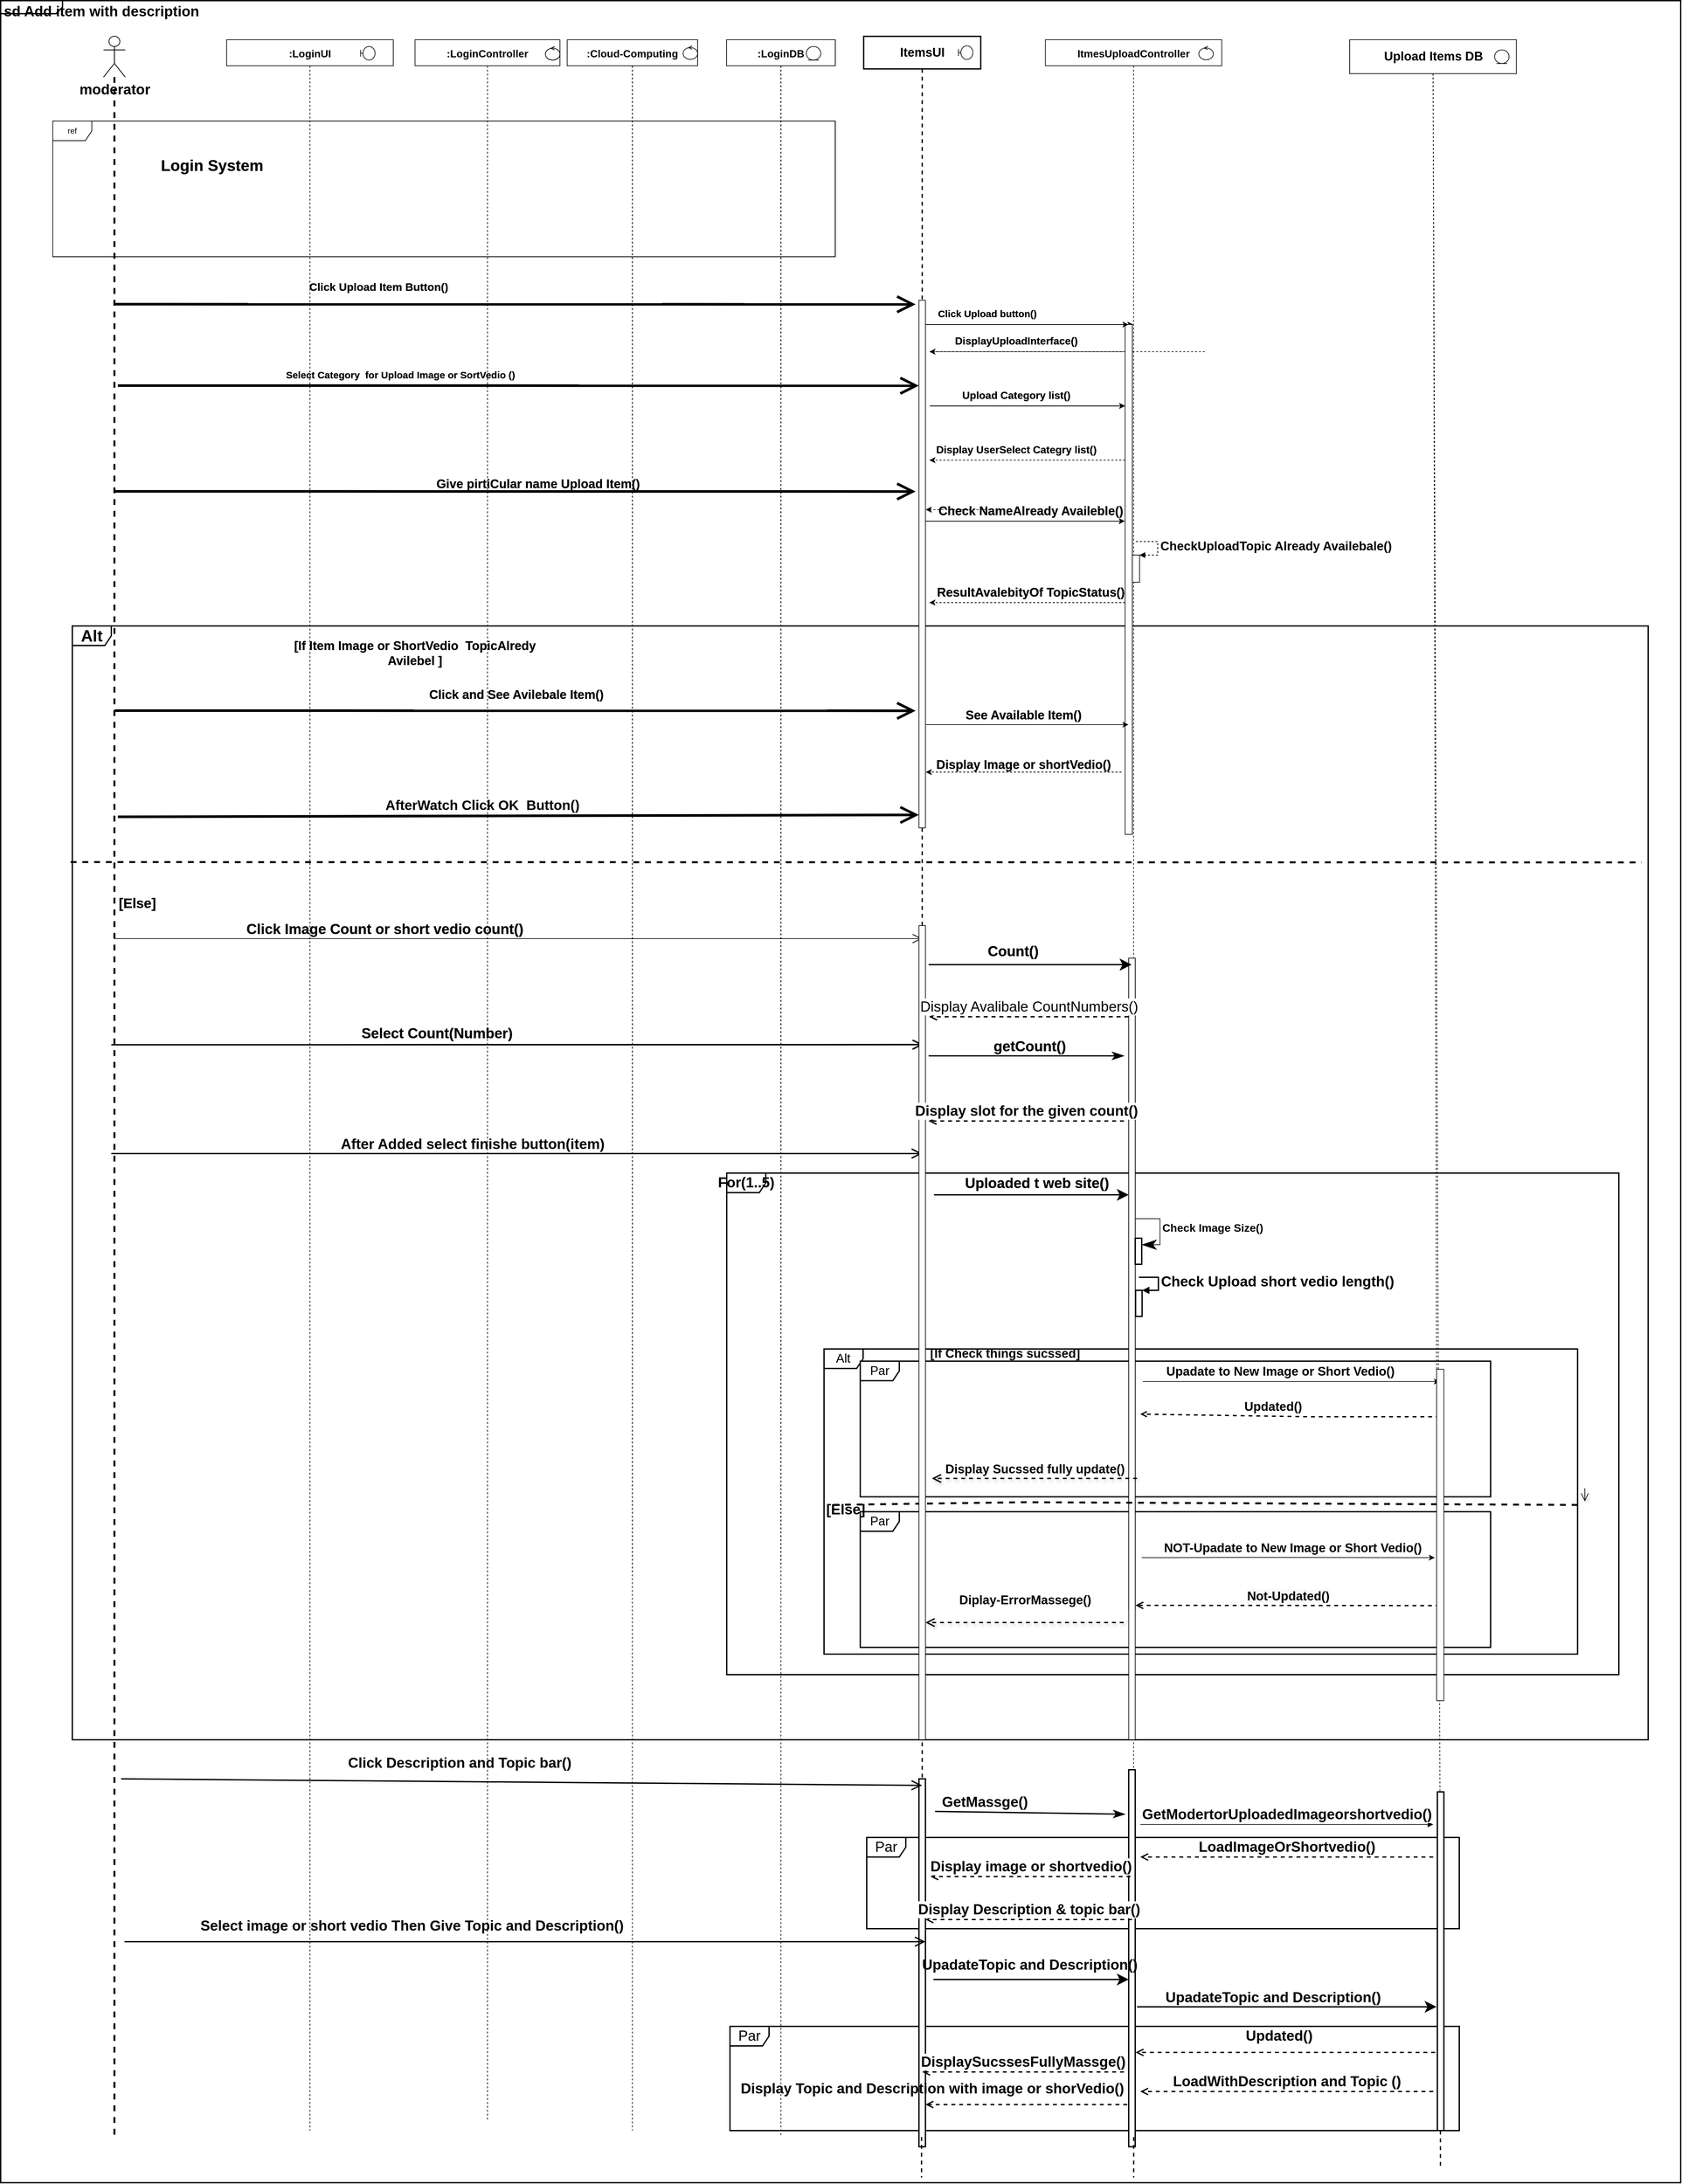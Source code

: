 <mxfile version="20.4.1" type="device"><diagram id="9T-xbzTL_VgWEa_3n4k8" name="Page-1"><mxGraphModel dx="5764" dy="1350" grid="1" gridSize="10" guides="1" tooltips="1" connect="1" arrows="1" fold="1" page="1" pageScale="1" pageWidth="850" pageHeight="1100" math="0" shadow="0"><root><mxCell id="0"/><mxCell id="1" parent="0"/><mxCell id="eYiis5dOFKdQIhPS6ozg-187" value="&lt;p style=&quot;margin:0px;margin-top:4px;margin-left:5px;text-align:left;&quot;&gt;&lt;b&gt;sd  Add item with description&lt;/b&gt;&lt;/p&gt;" style="html=1;shape=mxgraph.sysml.package;overflow=fill;labelX=95;align=left;spacingLeft=5;verticalAlign=top;spacingTop=-3;strokeWidth=2;fontSize=22;" vertex="1" parent="1"><mxGeometry x="-3150" y="30" width="2580" height="3350" as="geometry"/></mxCell><mxCell id="eYiis5dOFKdQIhPS6ozg-186" value="" style="group" vertex="1" connectable="0" parent="1"><mxGeometry x="-3070" y="84.79" width="2450" height="3287.21" as="geometry"/></mxCell><mxCell id="eYiis5dOFKdQIhPS6ozg-183" value="Par" style="shape=umlFrame;whiteSpace=wrap;html=1;strokeWidth=2;fontSize=22;" vertex="1" parent="eYiis5dOFKdQIhPS6ozg-186"><mxGeometry x="1040" y="3055.21" width="1120" height="160" as="geometry"/></mxCell><mxCell id="eYiis5dOFKdQIhPS6ozg-175" value="" style="group" vertex="1" connectable="0" parent="eYiis5dOFKdQIhPS6ozg-186"><mxGeometry width="2450" height="3240" as="geometry"/></mxCell><mxCell id="eYiis5dOFKdQIhPS6ozg-172" value="Par" style="shape=umlFrame;whiteSpace=wrap;html=1;fontSize=22;strokeWidth=2;" vertex="1" parent="eYiis5dOFKdQIhPS6ozg-175"><mxGeometry x="1250" y="2765.21" width="910" height="140" as="geometry"/></mxCell><mxCell id="eYiis5dOFKdQIhPS6ozg-1" value="&lt;b&gt;&lt;font style=&quot;font-size: 25px;&quot;&gt;Alt&lt;/font&gt;&lt;/b&gt;" style="shape=umlFrame;whiteSpace=wrap;html=1;strokeWidth=2;fontSize=22;" vertex="1" parent="eYiis5dOFKdQIhPS6ozg-175"><mxGeometry x="30" y="905.21" width="2420" height="1710" as="geometry"/></mxCell><mxCell id="eYiis5dOFKdQIhPS6ozg-2" style="rounded=0;orthogonalLoop=1;jettySize=auto;html=1;strokeWidth=2;fontSize=17;endArrow=none;endFill=0;endSize=20;dashed=1;startArrow=none;" edge="1" parent="eYiis5dOFKdQIhPS6ozg-175" source="eYiis5dOFKdQIhPS6ozg-167"><mxGeometry relative="1" as="geometry"><mxPoint x="1335.215" y="3237.21" as="targetPoint"/></mxGeometry></mxCell><mxCell id="eYiis5dOFKdQIhPS6ozg-3" value=":LoginUI" style="shape=umlLifeline;perimeter=lifelinePerimeter;container=1;collapsible=0;recursiveResize=0;rounded=0;shadow=0;strokeWidth=1;fontStyle=1" vertex="1" parent="eYiis5dOFKdQIhPS6ozg-175"><mxGeometry x="267.042" y="5.21" width="255.915" height="2280" as="geometry"/></mxCell><mxCell id="eYiis5dOFKdQIhPS6ozg-4" value="" style="shape=umlBoundary;whiteSpace=wrap;html=1;" vertex="1" parent="eYiis5dOFKdQIhPS6ozg-3"><mxGeometry x="111.268" y="10.411" width="22.254" height="20.822" as="geometry"/></mxCell><mxCell id="eYiis5dOFKdQIhPS6ozg-5" value=":LoginController" style="shape=umlLifeline;perimeter=lifelinePerimeter;container=1;collapsible=0;recursiveResize=0;rounded=0;shadow=0;strokeWidth=1;fontStyle=1;fontSize=16;" vertex="1" parent="eYiis5dOFKdQIhPS6ozg-175"><mxGeometry x="556.34" y="5.21" width="222.54" height="3194.79" as="geometry"/></mxCell><mxCell id="eYiis5dOFKdQIhPS6ozg-6" value="" style="ellipse;shape=umlControl;whiteSpace=wrap;html=1;" vertex="1" parent="eYiis5dOFKdQIhPS6ozg-5"><mxGeometry x="200.282" y="10.411" width="22.254" height="20.822" as="geometry"/></mxCell><mxCell id="eYiis5dOFKdQIhPS6ozg-7" value="Select Category  for Upload Image or SortVedio ()" style="text;align=center;fontStyle=1;verticalAlign=middle;spacingLeft=3;spacingRight=3;strokeColor=none;rotatable=0;points=[[0,0.5],[1,0.5]];portConstraint=eastwest;fontSize=15;html=0;" vertex="1" parent="eYiis5dOFKdQIhPS6ozg-5"><mxGeometry x="-66.761" y="499.726" width="89.014" height="27.068" as="geometry"/></mxCell><mxCell id="eYiis5dOFKdQIhPS6ozg-8" value="[If Item Image or ShortVedio  TopicAlredy &#10;Avilebel ]" style="text;align=center;fontStyle=1;verticalAlign=middle;spacingLeft=3;spacingRight=3;strokeColor=none;rotatable=0;points=[[0,0.5],[1,0.5]];portConstraint=eastwest;fontSize=19;html=0;" vertex="1" parent="eYiis5dOFKdQIhPS6ozg-5"><mxGeometry x="-44.507" y="926.575" width="89.014" height="27.068" as="geometry"/></mxCell><mxCell id="eYiis5dOFKdQIhPS6ozg-9" value="&#10;Click and See Avilebale Item()" style="text;align=center;fontStyle=1;verticalAlign=middle;spacingLeft=3;spacingRight=3;strokeColor=none;rotatable=0;points=[[0,0.5],[1,0.5]];portConstraint=eastwest;fontSize=19;html=0;" vertex="1" parent="eYiis5dOFKdQIhPS6ozg-5"><mxGeometry x="111.268" y="978.63" width="89.014" height="27.068" as="geometry"/></mxCell><mxCell id="eYiis5dOFKdQIhPS6ozg-10" value=":Cloud-Computing" style="shape=umlLifeline;perimeter=lifelinePerimeter;container=1;collapsible=0;recursiveResize=0;rounded=0;shadow=0;strokeWidth=1;fontStyle=1" vertex="1" parent="eYiis5dOFKdQIhPS6ozg-175"><mxGeometry x="790" y="5.21" width="200.282" height="2352.877" as="geometry"/></mxCell><mxCell id="eYiis5dOFKdQIhPS6ozg-11" value="" style="ellipse;shape=umlControl;whiteSpace=wrap;html=1;" vertex="1" parent="eYiis5dOFKdQIhPS6ozg-10"><mxGeometry x="166.901" y="10.411" width="22.254" height="20.822" as="geometry"/></mxCell><mxCell id="eYiis5dOFKdQIhPS6ozg-12" value=":LoginDB" style="shape=umlLifeline;perimeter=lifelinePerimeter;container=1;collapsible=0;recursiveResize=0;rounded=0;shadow=0;strokeWidth=1;fontStyle=1" vertex="1" parent="eYiis5dOFKdQIhPS6ozg-175"><mxGeometry x="1034.789" y="5.21" width="166.901" height="2342.466" as="geometry"/></mxCell><mxCell id="eYiis5dOFKdQIhPS6ozg-13" value="" style="ellipse;shape=umlEntity;whiteSpace=wrap;html=1;" vertex="1" parent="eYiis5dOFKdQIhPS6ozg-12"><mxGeometry x="122.394" y="10.411" width="22.254" height="20.822" as="geometry"/></mxCell><mxCell id="eYiis5dOFKdQIhPS6ozg-14" value="&lt;span style=&quot;font-size: 22px;&quot;&gt;&lt;b&gt;moderator&lt;/b&gt;&lt;/span&gt;" style="shape=umlActor;verticalLabelPosition=bottom;verticalAlign=top;html=1;" vertex="1" parent="eYiis5dOFKdQIhPS6ozg-175"><mxGeometry x="78.004" y="1.421e-14" width="33.38" height="62.466" as="geometry"/></mxCell><mxCell id="eYiis5dOFKdQIhPS6ozg-15" value="ref" style="shape=umlFrame;whiteSpace=wrap;html=1;" vertex="1" parent="eYiis5dOFKdQIhPS6ozg-175"><mxGeometry y="130.142" width="1201.69" height="208.219" as="geometry"/></mxCell><mxCell id="eYiis5dOFKdQIhPS6ozg-16" value="Login System" style="text;align=center;fontStyle=1;verticalAlign=middle;spacingLeft=3;spacingRight=3;strokeColor=none;rotatable=0;points=[[0,0.5],[1,0.5]];portConstraint=eastwest;fontSize=24;" vertex="1" parent="eYiis5dOFKdQIhPS6ozg-175"><mxGeometry x="200.282" y="182.196" width="89.014" height="27.068" as="geometry"/></mxCell><mxCell id="eYiis5dOFKdQIhPS6ozg-17" value="Click Upload Item Button()" style="text;align=center;fontStyle=1;verticalAlign=middle;spacingLeft=3;spacingRight=3;strokeColor=none;rotatable=0;points=[[0,0.5],[1,0.5]];portConstraint=eastwest;fontSize=17;" vertex="1" parent="eYiis5dOFKdQIhPS6ozg-175"><mxGeometry x="456.197" y="369.594" width="89.014" height="27.068" as="geometry"/></mxCell><mxCell id="eYiis5dOFKdQIhPS6ozg-18" value="ItmesUploadController" style="shape=umlLifeline;perimeter=lifelinePerimeter;container=1;collapsible=0;recursiveResize=0;rounded=0;shadow=0;strokeWidth=1;fontStyle=1;fontSize=16;" vertex="1" parent="eYiis5dOFKdQIhPS6ozg-175"><mxGeometry x="1524.366" y="5.21" width="270.889" height="2935.89" as="geometry"/></mxCell><mxCell id="eYiis5dOFKdQIhPS6ozg-20" style="edgeStyle=none;rounded=0;orthogonalLoop=1;jettySize=auto;html=1;fontSize=15;" edge="1" parent="eYiis5dOFKdQIhPS6ozg-18"><mxGeometry relative="1" as="geometry"><mxPoint x="-177.472" y="562.192" as="sourcePoint"/><mxPoint x="122.394" y="562.192" as="targetPoint"/><Array as="points"><mxPoint x="-16.134" y="562.192"/></Array></mxGeometry></mxCell><mxCell id="eYiis5dOFKdQIhPS6ozg-21" value="" style="html=1;points=[];perimeter=orthogonalPerimeter;fontSize=19;" vertex="1" parent="eYiis5dOFKdQIhPS6ozg-18"><mxGeometry x="133.521" y="791.233" width="11.127" height="41.644" as="geometry"/></mxCell><mxCell id="eYiis5dOFKdQIhPS6ozg-22" value="&lt;b&gt;CheckUploadTopic Already Availebale()&lt;/b&gt;" style="edgeStyle=orthogonalEdgeStyle;html=1;align=left;spacingLeft=2;endArrow=block;rounded=0;entryX=1;entryY=0;dashed=1;fontSize=19;" edge="1" parent="eYiis5dOFKdQIhPS6ozg-18" target="eYiis5dOFKdQIhPS6ozg-21"><mxGeometry relative="1" as="geometry"><mxPoint x="139.085" y="770.411" as="sourcePoint"/><Array as="points"><mxPoint x="172.465" y="770.411"/></Array></mxGeometry></mxCell><mxCell id="eYiis5dOFKdQIhPS6ozg-173" value="" style="ellipse;shape=umlControl;whiteSpace=wrap;html=1;" vertex="1" parent="eYiis5dOFKdQIhPS6ozg-18"><mxGeometry x="235.64" y="10" width="22.25" height="20.82" as="geometry"/></mxCell><mxCell id="eYiis5dOFKdQIhPS6ozg-23" style="edgeStyle=none;rounded=0;orthogonalLoop=1;jettySize=auto;html=1;fontSize=15;" edge="1" parent="eYiis5dOFKdQIhPS6ozg-175" target="eYiis5dOFKdQIhPS6ozg-18"><mxGeometry relative="1" as="geometry"><Array as="points"><mxPoint x="1502.113" y="442.47"/></Array><mxPoint x="1340.775" y="442.47" as="sourcePoint"/></mxGeometry></mxCell><mxCell id="eYiis5dOFKdQIhPS6ozg-24" value="Click Upload button()" style="text;align=center;fontStyle=1;verticalAlign=middle;spacingLeft=3;spacingRight=3;strokeColor=none;rotatable=0;points=[[0,0.5],[1,0.5]];portConstraint=eastwest;fontSize=15;html=0;" vertex="1" parent="eYiis5dOFKdQIhPS6ozg-175"><mxGeometry x="1390.845" y="411.237" width="89.014" height="27.068" as="geometry"/></mxCell><mxCell id="eYiis5dOFKdQIhPS6ozg-25" value="" style="edgeStyle=none;rounded=0;orthogonalLoop=1;jettySize=auto;html=1;fontSize=15;dashed=1;endArrow=classic;endFill=1;" edge="1" parent="eYiis5dOFKdQIhPS6ozg-175"><mxGeometry x="-0.111" relative="1" as="geometry"><mxPoint x="1346.338" y="484.114" as="targetPoint"/><Array as="points"><mxPoint x="1479.859" y="484.114"/></Array><mxPoint as="offset"/><mxPoint x="1769.156" y="484.114" as="sourcePoint"/></mxGeometry></mxCell><mxCell id="eYiis5dOFKdQIhPS6ozg-26" value="DisplayUploadInterface()" style="text;align=center;fontStyle=1;verticalAlign=middle;spacingLeft=3;spacingRight=3;strokeColor=none;rotatable=0;points=[[0,0.5],[1,0.5]];portConstraint=eastwest;fontSize=16;html=0;" vertex="1" parent="eYiis5dOFKdQIhPS6ozg-175"><mxGeometry x="1435.352" y="452.881" width="89.014" height="27.068" as="geometry"/></mxCell><mxCell id="eYiis5dOFKdQIhPS6ozg-27" value="Upload Category list()" style="text;align=center;fontStyle=1;verticalAlign=middle;spacingLeft=3;spacingRight=3;strokeColor=none;rotatable=0;points=[[0,0.5],[1,0.5]];portConstraint=eastwest;fontSize=16;html=0;" vertex="1" parent="eYiis5dOFKdQIhPS6ozg-175"><mxGeometry x="1435.352" y="536.169" width="89.014" height="27.068" as="geometry"/></mxCell><mxCell id="eYiis5dOFKdQIhPS6ozg-28" value="" style="edgeStyle=none;rounded=0;orthogonalLoop=1;jettySize=auto;html=1;fontSize=15;dashed=1;endArrow=classic;endFill=1;" edge="1" parent="eYiis5dOFKdQIhPS6ozg-175"><mxGeometry x="-0.111" relative="1" as="geometry"><mxPoint x="1646.761" y="650.689" as="sourcePoint"/><mxPoint x="1346.338" y="650.689" as="targetPoint"/><Array as="points"><mxPoint x="1479.859" y="650.689"/></Array><mxPoint as="offset"/></mxGeometry></mxCell><mxCell id="eYiis5dOFKdQIhPS6ozg-29" value="Display UserSelect Categry list()" style="text;align=center;fontStyle=1;verticalAlign=middle;spacingLeft=3;spacingRight=3;strokeColor=none;rotatable=0;points=[[0,0.5],[1,0.5]];portConstraint=eastwest;fontSize=16;html=0;" vertex="1" parent="eYiis5dOFKdQIhPS6ozg-175"><mxGeometry x="1435.352" y="619.457" width="89.014" height="27.068" as="geometry"/></mxCell><mxCell id="eYiis5dOFKdQIhPS6ozg-30" value="Give pirtiCular name Upload Item()" style="text;align=center;fontStyle=1;verticalAlign=middle;spacingLeft=3;spacingRight=3;strokeColor=none;rotatable=0;points=[[0,0.5],[1,0.5]];portConstraint=eastwest;fontSize=19;html=0;" vertex="1" parent="eYiis5dOFKdQIhPS6ozg-175"><mxGeometry x="700.986" y="671.511" width="89.014" height="27.068" as="geometry"/></mxCell><mxCell id="eYiis5dOFKdQIhPS6ozg-31" style="edgeStyle=none;rounded=0;orthogonalLoop=1;jettySize=auto;html=1;fontSize=15;" edge="1" parent="eYiis5dOFKdQIhPS6ozg-175"><mxGeometry relative="1" as="geometry"><mxPoint x="1335.211" y="744.388" as="sourcePoint"/><mxPoint x="1646.204" y="744.388" as="targetPoint"/><Array as="points"><mxPoint x="1490.43" y="744.388"/></Array></mxGeometry></mxCell><mxCell id="eYiis5dOFKdQIhPS6ozg-32" value="" style="edgeStyle=none;rounded=0;orthogonalLoop=1;jettySize=auto;html=1;dashed=1;fontSize=19;endArrow=classic;endFill=1;" edge="1" parent="eYiis5dOFKdQIhPS6ozg-175" source="eYiis5dOFKdQIhPS6ozg-33"><mxGeometry relative="1" as="geometry"><mxPoint x="1340.775" y="726.689" as="targetPoint"/></mxGeometry></mxCell><mxCell id="eYiis5dOFKdQIhPS6ozg-33" value="Check NameAlready Availeble()" style="text;align=center;fontStyle=1;verticalAlign=middle;spacingLeft=3;spacingRight=3;strokeColor=none;rotatable=0;points=[[0,0.5],[1,0.5]];portConstraint=eastwest;fontSize=19;html=0;" vertex="1" parent="eYiis5dOFKdQIhPS6ozg-175"><mxGeometry x="1457.606" y="713.155" width="89.014" height="27.068" as="geometry"/></mxCell><mxCell id="eYiis5dOFKdQIhPS6ozg-34" value="" style="edgeStyle=none;rounded=0;orthogonalLoop=1;jettySize=auto;html=1;fontSize=15;dashed=1;endArrow=classic;endFill=1;" edge="1" parent="eYiis5dOFKdQIhPS6ozg-175"><mxGeometry x="-0.111" relative="1" as="geometry"><mxPoint x="1646.761" y="869.32" as="sourcePoint"/><mxPoint x="1346.338" y="869.32" as="targetPoint"/><Array as="points"><mxPoint x="1479.859" y="869.32"/></Array><mxPoint as="offset"/></mxGeometry></mxCell><mxCell id="eYiis5dOFKdQIhPS6ozg-35" value="ResultAvalebityOf TopicStatus()" style="text;align=center;fontStyle=1;verticalAlign=middle;spacingLeft=3;spacingRight=3;strokeColor=none;rotatable=0;points=[[0,0.5],[1,0.5]];portConstraint=eastwest;fontSize=19;html=0;" vertex="1" parent="eYiis5dOFKdQIhPS6ozg-175"><mxGeometry x="1457.606" y="838.087" width="89.014" height="27.068" as="geometry"/></mxCell><mxCell id="eYiis5dOFKdQIhPS6ozg-36" style="edgeStyle=none;rounded=0;orthogonalLoop=1;jettySize=auto;html=1;fontSize=19;endArrow=classic;endFill=1;" edge="1" parent="eYiis5dOFKdQIhPS6ozg-175" target="eYiis5dOFKdQIhPS6ozg-18"><mxGeometry relative="1" as="geometry"><Array as="points"><mxPoint x="1502.113" y="1056.717"/></Array><mxPoint x="1340.775" y="1056.717" as="sourcePoint"/></mxGeometry></mxCell><mxCell id="eYiis5dOFKdQIhPS6ozg-37" value="&#10;See Available Item()" style="text;align=center;fontStyle=1;verticalAlign=middle;spacingLeft=3;spacingRight=3;strokeColor=none;rotatable=0;points=[[0,0.5],[1,0.5]];portConstraint=eastwest;fontSize=19;html=0;" vertex="1" parent="eYiis5dOFKdQIhPS6ozg-175"><mxGeometry x="1446.479" y="1015.073" width="89.014" height="27.068" as="geometry"/></mxCell><mxCell id="eYiis5dOFKdQIhPS6ozg-38" value="" style="edgeStyle=none;rounded=0;orthogonalLoop=1;jettySize=auto;html=1;fontSize=15;dashed=1;endArrow=classic;endFill=1;" edge="1" parent="eYiis5dOFKdQIhPS6ozg-175"><mxGeometry x="-0.111" relative="1" as="geometry"><mxPoint x="1641.197" y="1129.594" as="sourcePoint"/><mxPoint x="1340.775" y="1129.594" as="targetPoint"/><Array as="points"><mxPoint x="1474.296" y="1129.594"/></Array><mxPoint as="offset"/></mxGeometry></mxCell><mxCell id="eYiis5dOFKdQIhPS6ozg-39" value="Display Image or shortVedio()" style="text;align=center;fontStyle=1;verticalAlign=middle;spacingLeft=3;spacingRight=3;strokeColor=none;rotatable=0;points=[[0,0.5],[1,0.5]];portConstraint=eastwest;fontSize=19;html=0;" vertex="1" parent="eYiis5dOFKdQIhPS6ozg-175"><mxGeometry x="1446.479" y="1102.525" width="89.014" height="27.068" as="geometry"/></mxCell><mxCell id="eYiis5dOFKdQIhPS6ozg-40" value="" style="text;strokeColor=none;fillColor=none;align=left;verticalAlign=middle;spacingTop=-1;spacingLeft=4;spacingRight=4;rotatable=0;labelPosition=right;points=[];portConstraint=eastwest;fontSize=19;html=0;" vertex="1" parent="eYiis5dOFKdQIhPS6ozg-175"><mxGeometry x="745.493" y="796.443" width="22.254" height="14.575" as="geometry"/></mxCell><mxCell id="eYiis5dOFKdQIhPS6ozg-41" value="Upload Items DB" style="html=1;fontSize=19;" vertex="1" parent="eYiis5dOFKdQIhPS6ozg-175"><mxGeometry x="1991.69" y="5.21" width="255.915" height="52.055" as="geometry"/></mxCell><mxCell id="eYiis5dOFKdQIhPS6ozg-42" value="" style="ellipse;shape=umlEntity;whiteSpace=wrap;html=1;" vertex="1" parent="eYiis5dOFKdQIhPS6ozg-175"><mxGeometry x="2214.225" y="20.826" width="22.254" height="20.822" as="geometry"/></mxCell><mxCell id="eYiis5dOFKdQIhPS6ozg-43" value="" style="edgeStyle=none;rounded=0;orthogonalLoop=1;jettySize=auto;html=1;fontSize=19;endArrow=none;endFill=0;dashed=1;" edge="1" parent="eYiis5dOFKdQIhPS6ozg-175" source="eYiis5dOFKdQIhPS6ozg-41"><mxGeometry relative="1" as="geometry"><mxPoint x="2130.775" y="2816.169" as="targetPoint"/><mxPoint x="5189.839" y="-32.735" as="sourcePoint"/></mxGeometry></mxCell><mxCell id="eYiis5dOFKdQIhPS6ozg-44" value="Alt" style="shape=umlFrame;whiteSpace=wrap;html=1;fontSize=19;strokeWidth=2;" vertex="1" parent="eYiis5dOFKdQIhPS6ozg-175"><mxGeometry x="1184.44" y="2015.212" width="1157.183" height="468.493" as="geometry"/></mxCell><mxCell id="eYiis5dOFKdQIhPS6ozg-45" value="&lt;b&gt;For(1..5)&lt;/b&gt;" style="shape=umlFrame;whiteSpace=wrap;html=1;strokeWidth=2;fontSize=22;" vertex="1" parent="eYiis5dOFKdQIhPS6ozg-175"><mxGeometry x="1035" y="1745.21" width="1370" height="770" as="geometry"/></mxCell><mxCell id="eYiis5dOFKdQIhPS6ozg-46" value="" style="html=1;points=[];perimeter=orthogonalPerimeter;strokeWidth=2;fontSize=22;" vertex="1" parent="eYiis5dOFKdQIhPS6ozg-175"><mxGeometry x="1330.21" y="2675.21" width="10" height="564.79" as="geometry"/></mxCell><mxCell id="eYiis5dOFKdQIhPS6ozg-47" value="Par" style="shape=umlFrame;whiteSpace=wrap;html=1;fontSize=19;strokeWidth=2;" vertex="1" parent="eYiis5dOFKdQIhPS6ozg-175"><mxGeometry x="1240.074" y="2265.075" width="968.028" height="208.219" as="geometry"/></mxCell><mxCell id="eYiis5dOFKdQIhPS6ozg-48" value="&lt;b&gt;Diplay-ErrorMassege()&lt;/b&gt;" style="html=1;verticalAlign=bottom;endArrow=open;dashed=1;endSize=10;rounded=0;fontSize=19;sketch=0;shadow=1;strokeWidth=2;" edge="1" parent="eYiis5dOFKdQIhPS6ozg-175"><mxGeometry y="-20" relative="1" as="geometry"><mxPoint x="1644.541" y="2435.21" as="sourcePoint"/><mxPoint x="1340.213" y="2435.21" as="targetPoint"/><mxPoint as="offset"/></mxGeometry></mxCell><mxCell id="eYiis5dOFKdQIhPS6ozg-49" value="Par" style="shape=umlFrame;whiteSpace=wrap;html=1;fontSize=19;strokeWidth=2;" vertex="1" parent="eYiis5dOFKdQIhPS6ozg-175"><mxGeometry x="1240.074" y="2033.951" width="968.028" height="208.219" as="geometry"/></mxCell><mxCell id="eYiis5dOFKdQIhPS6ozg-50" value=":LoginUI" style="shape=umlLifeline;perimeter=lifelinePerimeter;container=1;collapsible=0;recursiveResize=0;rounded=0;shadow=0;strokeWidth=1;fontStyle=1;fontSize=16;" vertex="1" parent="eYiis5dOFKdQIhPS6ozg-175"><mxGeometry x="267.04" y="5.21" width="255.92" height="3210" as="geometry"/></mxCell><mxCell id="eYiis5dOFKdQIhPS6ozg-51" value="" style="ellipse;shape=umlControl;whiteSpace=wrap;html=1;" vertex="1" parent="eYiis5dOFKdQIhPS6ozg-175"><mxGeometry x="756.622" y="15.621" width="22.254" height="20.822" as="geometry"/></mxCell><mxCell id="eYiis5dOFKdQIhPS6ozg-52" value="Select Category  for Upload Image or SortVedio ()" style="text;align=center;fontStyle=1;verticalAlign=middle;spacingLeft=3;spacingRight=3;strokeColor=none;rotatable=0;points=[[0,0.5],[1,0.5]];portConstraint=eastwest;fontSize=15;html=0;" vertex="1" parent="eYiis5dOFKdQIhPS6ozg-175"><mxGeometry x="489.579" y="504.936" width="89.014" height="27.068" as="geometry"/></mxCell><mxCell id="eYiis5dOFKdQIhPS6ozg-53" value="[If Item Image or ShortVedio  TopicAlredy &#10;Avilebel ]" style="text;align=center;fontStyle=1;verticalAlign=middle;spacingLeft=3;spacingRight=3;strokeColor=none;rotatable=0;points=[[0,0.5],[1,0.5]];portConstraint=eastwest;fontSize=19;html=0;" vertex="1" parent="eYiis5dOFKdQIhPS6ozg-175"><mxGeometry x="511.833" y="931.785" width="89.014" height="27.068" as="geometry"/></mxCell><mxCell id="eYiis5dOFKdQIhPS6ozg-54" value="&#10;Click and See Avilebale Item()" style="text;align=center;fontStyle=1;verticalAlign=middle;spacingLeft=3;spacingRight=3;strokeColor=none;rotatable=0;points=[[0,0.5],[1,0.5]];portConstraint=eastwest;fontSize=19;html=0;" vertex="1" parent="eYiis5dOFKdQIhPS6ozg-175"><mxGeometry x="667.608" y="983.84" width="89.014" height="27.068" as="geometry"/></mxCell><mxCell id="eYiis5dOFKdQIhPS6ozg-55" value="AfterWatch Click OK  Button()" style="text;align=center;fontStyle=1;verticalAlign=middle;spacingLeft=3;spacingRight=3;strokeColor=none;rotatable=0;points=[[0,0.5],[1,0.5]];portConstraint=eastwest;fontSize=21;" vertex="1" parent="eYiis5dOFKdQIhPS6ozg-175"><mxGeometry x="620" y="1165.21" width="80" height="26" as="geometry"/></mxCell><mxCell id="eYiis5dOFKdQIhPS6ozg-56" value=":Cloud-Computing" style="shape=umlLifeline;perimeter=lifelinePerimeter;container=1;collapsible=0;recursiveResize=0;rounded=0;shadow=0;strokeWidth=1;fontStyle=1;fontSize=16;" vertex="1" parent="eYiis5dOFKdQIhPS6ozg-175"><mxGeometry x="790" y="5.21" width="200.28" height="3210" as="geometry"/></mxCell><mxCell id="eYiis5dOFKdQIhPS6ozg-57" value="" style="ellipse;shape=umlControl;whiteSpace=wrap;html=1;" vertex="1" parent="eYiis5dOFKdQIhPS6ozg-56"><mxGeometry x="178.031" y="9.381" width="22.254" height="20.822" as="geometry"/></mxCell><mxCell id="eYiis5dOFKdQIhPS6ozg-58" value=":LoginDB" style="shape=umlLifeline;perimeter=lifelinePerimeter;container=1;collapsible=0;recursiveResize=0;rounded=0;shadow=0;strokeWidth=1;fontStyle=1;fontSize=16;" vertex="1" parent="eYiis5dOFKdQIhPS6ozg-175"><mxGeometry x="1034.79" y="5.21" width="166.9" height="3220" as="geometry"/></mxCell><mxCell id="eYiis5dOFKdQIhPS6ozg-59" value="" style="ellipse;shape=umlEntity;whiteSpace=wrap;html=1;" vertex="1" parent="eYiis5dOFKdQIhPS6ozg-58"><mxGeometry x="122.394" y="10.411" width="22.254" height="20.822" as="geometry"/></mxCell><mxCell id="eYiis5dOFKdQIhPS6ozg-60" value="" style="shape=umlActor;verticalLabelPosition=bottom;verticalAlign=top;html=1;" vertex="1" parent="eYiis5dOFKdQIhPS6ozg-175"><mxGeometry x="78.004" y="1.421e-14" width="33.38" height="62.466" as="geometry"/></mxCell><mxCell id="eYiis5dOFKdQIhPS6ozg-61" value="ref" style="shape=umlFrame;whiteSpace=wrap;html=1;" vertex="1" parent="eYiis5dOFKdQIhPS6ozg-175"><mxGeometry y="130.142" width="1201.69" height="208.219" as="geometry"/></mxCell><mxCell id="eYiis5dOFKdQIhPS6ozg-62" value="Login System" style="text;align=center;fontStyle=1;verticalAlign=middle;spacingLeft=3;spacingRight=3;strokeColor=none;rotatable=0;points=[[0,0.5],[1,0.5]];portConstraint=eastwest;fontSize=24;" vertex="1" parent="eYiis5dOFKdQIhPS6ozg-175"><mxGeometry x="200.282" y="182.196" width="89.014" height="27.068" as="geometry"/></mxCell><mxCell id="eYiis5dOFKdQIhPS6ozg-63" value="Click Upload Item Button()" style="text;align=center;fontStyle=1;verticalAlign=middle;spacingLeft=3;spacingRight=3;strokeColor=none;rotatable=0;points=[[0,0.5],[1,0.5]];portConstraint=eastwest;fontSize=17;" vertex="1" parent="eYiis5dOFKdQIhPS6ozg-175"><mxGeometry x="456.197" y="369.594" width="89.014" height="27.068" as="geometry"/></mxCell><mxCell id="eYiis5dOFKdQIhPS6ozg-65" value="" style="html=1;points=[];perimeter=orthogonalPerimeter;fontSize=15;" vertex="1" parent="eYiis5dOFKdQIhPS6ozg-175"><mxGeometry x="1646.76" y="442.47" width="11.13" height="782.74" as="geometry"/></mxCell><mxCell id="eYiis5dOFKdQIhPS6ozg-66" style="edgeStyle=none;rounded=0;orthogonalLoop=1;jettySize=auto;html=1;fontSize=15;" edge="1" parent="eYiis5dOFKdQIhPS6ozg-175"><mxGeometry relative="1" as="geometry"><mxPoint x="1346.898" y="567.402" as="sourcePoint"/><mxPoint x="1646.764" y="567.402" as="targetPoint"/><Array as="points"><mxPoint x="1508.236" y="567.402"/></Array></mxGeometry></mxCell><mxCell id="eYiis5dOFKdQIhPS6ozg-67" value="" style="html=1;points=[];perimeter=orthogonalPerimeter;fontSize=19;" vertex="1" parent="eYiis5dOFKdQIhPS6ozg-175"><mxGeometry x="1657.891" y="796.443" width="11.127" height="41.644" as="geometry"/></mxCell><mxCell id="eYiis5dOFKdQIhPS6ozg-68" value="&lt;b&gt;CheckUploadTopic Already Availebale()&lt;/b&gt;" style="edgeStyle=orthogonalEdgeStyle;html=1;align=left;spacingLeft=2;endArrow=block;rounded=0;entryX=1;entryY=0;dashed=1;fontSize=19;" edge="1" parent="eYiis5dOFKdQIhPS6ozg-175" target="eYiis5dOFKdQIhPS6ozg-67"><mxGeometry relative="1" as="geometry"><mxPoint x="1663.455" y="775.621" as="sourcePoint"/><Array as="points"><mxPoint x="1696.835" y="775.621"/></Array></mxGeometry></mxCell><mxCell id="eYiis5dOFKdQIhPS6ozg-69" value="&lt;b&gt;&lt;font style=&quot;font-size: 17px;&quot;&gt;Check Image Size()&lt;/font&gt;&lt;/b&gt;" style="edgeStyle=orthogonalEdgeStyle;html=1;align=left;spacingLeft=2;endArrow=classicThin;rounded=0;strokeWidth=1;fontSize=11;endSize=20;endFill=1;" edge="1" parent="eYiis5dOFKdQIhPS6ozg-175" target="eYiis5dOFKdQIhPS6ozg-157"><mxGeometry relative="1" as="geometry"><mxPoint x="1662.89" y="1815.21" as="sourcePoint"/><Array as="points"><mxPoint x="1700.37" y="1815.21"/><mxPoint x="1700.37" y="1855.21"/></Array></mxGeometry></mxCell><mxCell id="eYiis5dOFKdQIhPS6ozg-70" style="edgeStyle=none;rounded=0;orthogonalLoop=1;jettySize=auto;html=1;fontSize=15;" edge="1" parent="eYiis5dOFKdQIhPS6ozg-175"><mxGeometry relative="1" as="geometry"><Array as="points"><mxPoint x="1502.113" y="442.47"/></Array><mxPoint x="1340.77" y="442.47" as="sourcePoint"/><mxPoint x="1651.83" y="442.47" as="targetPoint"/></mxGeometry></mxCell><mxCell id="eYiis5dOFKdQIhPS6ozg-71" value="Click Upload button()" style="text;align=center;fontStyle=1;verticalAlign=middle;spacingLeft=3;spacingRight=3;strokeColor=none;rotatable=0;points=[[0,0.5],[1,0.5]];portConstraint=eastwest;fontSize=15;html=0;" vertex="1" parent="eYiis5dOFKdQIhPS6ozg-175"><mxGeometry x="1390.845" y="411.237" width="89.014" height="27.068" as="geometry"/></mxCell><mxCell id="eYiis5dOFKdQIhPS6ozg-72" value="" style="edgeStyle=none;rounded=0;orthogonalLoop=1;jettySize=auto;html=1;fontSize=15;dashed=1;endArrow=classic;endFill=1;" edge="1" parent="eYiis5dOFKdQIhPS6ozg-175" source="eYiis5dOFKdQIhPS6ozg-65"><mxGeometry x="-0.111" relative="1" as="geometry"><mxPoint x="1346.338" y="484.114" as="targetPoint"/><Array as="points"><mxPoint x="1479.859" y="484.114"/></Array><mxPoint as="offset"/></mxGeometry></mxCell><mxCell id="eYiis5dOFKdQIhPS6ozg-73" value="DisplayUploadInterface()" style="text;align=center;fontStyle=1;verticalAlign=middle;spacingLeft=3;spacingRight=3;strokeColor=none;rotatable=0;points=[[0,0.5],[1,0.5]];portConstraint=eastwest;fontSize=16;html=0;" vertex="1" parent="eYiis5dOFKdQIhPS6ozg-175"><mxGeometry x="1435.352" y="452.881" width="89.014" height="27.068" as="geometry"/></mxCell><mxCell id="eYiis5dOFKdQIhPS6ozg-74" value="Upload Category list()" style="text;align=center;fontStyle=1;verticalAlign=middle;spacingLeft=3;spacingRight=3;strokeColor=none;rotatable=0;points=[[0,0.5],[1,0.5]];portConstraint=eastwest;fontSize=16;html=0;" vertex="1" parent="eYiis5dOFKdQIhPS6ozg-175"><mxGeometry x="1435.352" y="536.169" width="89.014" height="27.068" as="geometry"/></mxCell><mxCell id="eYiis5dOFKdQIhPS6ozg-75" value="" style="edgeStyle=none;rounded=0;orthogonalLoop=1;jettySize=auto;html=1;fontSize=15;dashed=1;endArrow=classic;endFill=1;" edge="1" parent="eYiis5dOFKdQIhPS6ozg-175"><mxGeometry x="-0.111" relative="1" as="geometry"><mxPoint x="1646.761" y="650.689" as="sourcePoint"/><mxPoint x="1346.338" y="650.689" as="targetPoint"/><Array as="points"><mxPoint x="1479.859" y="650.689"/></Array><mxPoint as="offset"/></mxGeometry></mxCell><mxCell id="eYiis5dOFKdQIhPS6ozg-76" value="Display UserSelect Categry list()" style="text;align=center;fontStyle=1;verticalAlign=middle;spacingLeft=3;spacingRight=3;strokeColor=none;rotatable=0;points=[[0,0.5],[1,0.5]];portConstraint=eastwest;fontSize=16;html=0;" vertex="1" parent="eYiis5dOFKdQIhPS6ozg-175"><mxGeometry x="1435.352" y="619.457" width="89.014" height="27.068" as="geometry"/></mxCell><mxCell id="eYiis5dOFKdQIhPS6ozg-77" value="Give pirtiCular name Upload Item()" style="text;align=center;fontStyle=1;verticalAlign=middle;spacingLeft=3;spacingRight=3;strokeColor=none;rotatable=0;points=[[0,0.5],[1,0.5]];portConstraint=eastwest;fontSize=19;html=0;" vertex="1" parent="eYiis5dOFKdQIhPS6ozg-175"><mxGeometry x="700.986" y="671.511" width="89.014" height="27.068" as="geometry"/></mxCell><mxCell id="eYiis5dOFKdQIhPS6ozg-78" style="edgeStyle=none;rounded=0;orthogonalLoop=1;jettySize=auto;html=1;fontSize=15;" edge="1" parent="eYiis5dOFKdQIhPS6ozg-175"><mxGeometry relative="1" as="geometry"><mxPoint x="1335.211" y="744.388" as="sourcePoint"/><mxPoint x="1646.204" y="744.388" as="targetPoint"/><Array as="points"><mxPoint x="1490.43" y="744.388"/></Array></mxGeometry></mxCell><mxCell id="eYiis5dOFKdQIhPS6ozg-79" value="" style="edgeStyle=none;rounded=0;orthogonalLoop=1;jettySize=auto;html=1;dashed=1;fontSize=19;endArrow=classic;endFill=1;" edge="1" parent="eYiis5dOFKdQIhPS6ozg-175" source="eYiis5dOFKdQIhPS6ozg-80"><mxGeometry relative="1" as="geometry"><mxPoint x="1340.77" y="726.689" as="targetPoint"/></mxGeometry></mxCell><mxCell id="eYiis5dOFKdQIhPS6ozg-80" value="Check NameAlready Availeble()" style="text;align=center;fontStyle=1;verticalAlign=middle;spacingLeft=3;spacingRight=3;strokeColor=none;rotatable=0;points=[[0,0.5],[1,0.5]];portConstraint=eastwest;fontSize=19;html=0;" vertex="1" parent="eYiis5dOFKdQIhPS6ozg-175"><mxGeometry x="1457.606" y="713.155" width="89.014" height="27.068" as="geometry"/></mxCell><mxCell id="eYiis5dOFKdQIhPS6ozg-81" value="" style="edgeStyle=none;rounded=0;orthogonalLoop=1;jettySize=auto;html=1;fontSize=15;dashed=1;endArrow=classic;endFill=1;" edge="1" parent="eYiis5dOFKdQIhPS6ozg-175"><mxGeometry x="-0.111" relative="1" as="geometry"><mxPoint x="1646.761" y="869.32" as="sourcePoint"/><mxPoint x="1346.338" y="869.32" as="targetPoint"/><Array as="points"><mxPoint x="1479.859" y="869.32"/></Array><mxPoint as="offset"/></mxGeometry></mxCell><mxCell id="eYiis5dOFKdQIhPS6ozg-82" value="ResultAvalebityOf TopicStatus()" style="text;align=center;fontStyle=1;verticalAlign=middle;spacingLeft=3;spacingRight=3;strokeColor=none;rotatable=0;points=[[0,0.5],[1,0.5]];portConstraint=eastwest;fontSize=19;html=0;" vertex="1" parent="eYiis5dOFKdQIhPS6ozg-175"><mxGeometry x="1457.606" y="838.087" width="89.014" height="27.068" as="geometry"/></mxCell><mxCell id="eYiis5dOFKdQIhPS6ozg-83" style="edgeStyle=none;rounded=0;orthogonalLoop=1;jettySize=auto;html=1;fontSize=19;endArrow=classic;endFill=1;" edge="1" parent="eYiis5dOFKdQIhPS6ozg-175"><mxGeometry relative="1" as="geometry"><Array as="points"><mxPoint x="1502.113" y="1056.717"/></Array><mxPoint x="1340.77" y="1056.717" as="sourcePoint"/><mxPoint x="1651.83" y="1056.717" as="targetPoint"/></mxGeometry></mxCell><mxCell id="eYiis5dOFKdQIhPS6ozg-84" value="&#10;See Available Item()" style="text;align=center;fontStyle=1;verticalAlign=middle;spacingLeft=3;spacingRight=3;strokeColor=none;rotatable=0;points=[[0,0.5],[1,0.5]];portConstraint=eastwest;fontSize=19;html=0;" vertex="1" parent="eYiis5dOFKdQIhPS6ozg-175"><mxGeometry x="1446.479" y="1015.073" width="89.014" height="27.068" as="geometry"/></mxCell><mxCell id="eYiis5dOFKdQIhPS6ozg-85" value="" style="edgeStyle=none;rounded=0;orthogonalLoop=1;jettySize=auto;html=1;fontSize=15;dashed=1;endArrow=classic;endFill=1;" edge="1" parent="eYiis5dOFKdQIhPS6ozg-175"><mxGeometry x="-0.111" relative="1" as="geometry"><mxPoint x="1641.197" y="1129.594" as="sourcePoint"/><mxPoint x="1340.775" y="1129.594" as="targetPoint"/><Array as="points"><mxPoint x="1474.296" y="1129.594"/></Array><mxPoint as="offset"/></mxGeometry></mxCell><mxCell id="eYiis5dOFKdQIhPS6ozg-86" value="Display Image or shortVedio()" style="text;align=center;fontStyle=1;verticalAlign=middle;spacingLeft=3;spacingRight=3;strokeColor=none;rotatable=0;points=[[0,0.5],[1,0.5]];portConstraint=eastwest;fontSize=19;html=0;" vertex="1" parent="eYiis5dOFKdQIhPS6ozg-175"><mxGeometry x="1446.479" y="1102.525" width="89.014" height="27.068" as="geometry"/></mxCell><mxCell id="eYiis5dOFKdQIhPS6ozg-87" value="" style="text;strokeColor=none;fillColor=none;align=left;verticalAlign=middle;spacingTop=-1;spacingLeft=4;spacingRight=4;rotatable=0;labelPosition=right;points=[];portConstraint=eastwest;fontSize=19;html=0;" vertex="1" parent="eYiis5dOFKdQIhPS6ozg-175"><mxGeometry x="745.493" y="796.443" width="22.254" height="14.575" as="geometry"/></mxCell><mxCell id="eYiis5dOFKdQIhPS6ozg-88" value="&lt;b&gt;Upload Items DB&lt;/b&gt;" style="html=1;fontSize=19;" vertex="1" parent="eYiis5dOFKdQIhPS6ozg-175"><mxGeometry x="1991.69" y="5.21" width="255.915" height="52.055" as="geometry"/></mxCell><mxCell id="eYiis5dOFKdQIhPS6ozg-89" value="" style="ellipse;shape=umlEntity;whiteSpace=wrap;html=1;" vertex="1" parent="eYiis5dOFKdQIhPS6ozg-175"><mxGeometry x="2214.225" y="20.826" width="22.254" height="20.822" as="geometry"/></mxCell><mxCell id="eYiis5dOFKdQIhPS6ozg-90" value="Display Avalibale CountNumbers()" style="html=1;verticalAlign=bottom;endArrow=open;dashed=1;endSize=8;rounded=0;strokeWidth=2;fontSize=22;" edge="1" parent="eYiis5dOFKdQIhPS6ozg-175"><mxGeometry relative="1" as="geometry"><mxPoint x="1651.76" y="1505.21" as="sourcePoint"/><mxPoint x="1345.775" y="1505.21" as="targetPoint"/></mxGeometry></mxCell><mxCell id="eYiis5dOFKdQIhPS6ozg-91" value="&lt;b style=&quot;font-size: 21px;&quot;&gt;[Else]&lt;/b&gt;" style="text;html=1;strokeColor=none;fillColor=none;align=center;verticalAlign=middle;whiteSpace=wrap;rounded=0;" vertex="1" parent="eYiis5dOFKdQIhPS6ozg-175"><mxGeometry x="100" y="1315.21" width="60" height="30" as="geometry"/></mxCell><mxCell id="eYiis5dOFKdQIhPS6ozg-92" value="" style="html=1;points=[];perimeter=orthogonalPerimeter;fontSize=21;" vertex="1" parent="eYiis5dOFKdQIhPS6ozg-175"><mxGeometry x="1652.32" y="1415.21" width="10" height="1000" as="geometry"/></mxCell><mxCell id="eYiis5dOFKdQIhPS6ozg-93" value="Click Image Count or short vedio count()" style="text;align=center;fontStyle=1;verticalAlign=middle;spacingLeft=3;spacingRight=3;strokeColor=none;rotatable=0;points=[[0,0.5],[1,0.5]];portConstraint=eastwest;strokeWidth=2;fontSize=22;" vertex="1" parent="eYiis5dOFKdQIhPS6ozg-175"><mxGeometry x="470.21" y="1355.21" width="80" height="26" as="geometry"/></mxCell><mxCell id="eYiis5dOFKdQIhPS6ozg-94" value="" style="endArrow=classic;endFill=1;endSize=12;html=1;rounded=0;strokeWidth=2;fontSize=22;" edge="1" parent="eYiis5dOFKdQIhPS6ozg-175"><mxGeometry width="160" relative="1" as="geometry"><mxPoint x="1345.21" y="1425.21" as="sourcePoint"/><mxPoint x="1656.824" y="1425.21" as="targetPoint"/></mxGeometry></mxCell><mxCell id="eYiis5dOFKdQIhPS6ozg-95" value="Count()" style="text;align=center;fontStyle=1;verticalAlign=middle;spacingLeft=3;spacingRight=3;strokeColor=none;rotatable=0;points=[[0,0.5],[1,0.5]];portConstraint=eastwest;strokeWidth=2;fontSize=22;" vertex="1" parent="eYiis5dOFKdQIhPS6ozg-175"><mxGeometry x="1435" y="1389.21" width="80" height="26" as="geometry"/></mxCell><mxCell id="eYiis5dOFKdQIhPS6ozg-96" value="Select Count(Number)" style="text;align=center;fontStyle=1;verticalAlign=middle;spacingLeft=3;spacingRight=3;strokeColor=none;rotatable=0;points=[[0,0.5],[1,0.5]];portConstraint=eastwest;strokeWidth=2;fontSize=22;" vertex="1" parent="eYiis5dOFKdQIhPS6ozg-175"><mxGeometry x="550.21" y="1515.21" width="80" height="26" as="geometry"/></mxCell><mxCell id="eYiis5dOFKdQIhPS6ozg-97" value="" style="endArrow=classicThin;endFill=1;endSize=12;html=1;rounded=0;strokeWidth=2;fontSize=22;" edge="1" parent="eYiis5dOFKdQIhPS6ozg-175"><mxGeometry width="160" relative="1" as="geometry"><mxPoint x="1345.21" y="1565.21" as="sourcePoint"/><mxPoint x="1645" y="1565.21" as="targetPoint"/></mxGeometry></mxCell><mxCell id="eYiis5dOFKdQIhPS6ozg-98" value="getCount()" style="text;align=center;fontStyle=1;verticalAlign=middle;spacingLeft=3;spacingRight=3;strokeColor=none;rotatable=0;points=[[0,0.5],[1,0.5]];portConstraint=eastwest;strokeWidth=2;fontSize=22;" vertex="1" parent="eYiis5dOFKdQIhPS6ozg-175"><mxGeometry x="1460.49" y="1535.21" width="80" height="26" as="geometry"/></mxCell><mxCell id="eYiis5dOFKdQIhPS6ozg-99" value="" style="endArrow=open;endFill=1;endSize=12;html=1;rounded=0;strokeWidth=2;fontSize=22;" edge="1" parent="eYiis5dOFKdQIhPS6ozg-175"><mxGeometry width="160" relative="1" as="geometry"><mxPoint x="105.21" y="1715.21" as="sourcePoint"/><mxPoint x="1335.21" y="1715.21" as="targetPoint"/></mxGeometry></mxCell><mxCell id="eYiis5dOFKdQIhPS6ozg-100" value="After Added select finishe button(item)" style="text;align=center;fontStyle=1;verticalAlign=middle;spacingLeft=3;spacingRight=3;strokeColor=none;rotatable=0;points=[[0,0.5],[1,0.5]];portConstraint=eastwest;strokeWidth=2;fontSize=22;" vertex="1" parent="eYiis5dOFKdQIhPS6ozg-175"><mxGeometry x="605" y="1685.21" width="80" height="26" as="geometry"/></mxCell><mxCell id="eYiis5dOFKdQIhPS6ozg-101" value="" style="endArrow=classic;endFill=1;endSize=12;html=1;rounded=0;strokeWidth=2;fontSize=22;exitX=1.812;exitY=0.342;exitDx=0;exitDy=0;exitPerimeter=0;" edge="1" parent="eYiis5dOFKdQIhPS6ozg-175" target="eYiis5dOFKdQIhPS6ozg-92"><mxGeometry width="160" relative="1" as="geometry"><mxPoint x="1353.33" y="1778.55" as="sourcePoint"/><mxPoint x="4715" y="1705.21" as="targetPoint"/></mxGeometry></mxCell><mxCell id="eYiis5dOFKdQIhPS6ozg-102" value="Uploaded t web site()" style="text;align=center;fontStyle=1;verticalAlign=middle;spacingLeft=3;spacingRight=3;strokeColor=none;rotatable=0;points=[[0,0.5],[1,0.5]];portConstraint=eastwest;strokeWidth=2;fontSize=22;" vertex="1" parent="eYiis5dOFKdQIhPS6ozg-175"><mxGeometry x="1471.62" y="1745.21" width="80" height="26" as="geometry"/></mxCell><mxCell id="eYiis5dOFKdQIhPS6ozg-103" value="" style="endArrow=open;endFill=0;endSize=12;html=1;rounded=0;fontSize=21;" edge="1" parent="eYiis5dOFKdQIhPS6ozg-175"><mxGeometry width="160" relative="1" as="geometry"><mxPoint x="95" y="1385.21" as="sourcePoint"/><mxPoint x="1334.648" y="1385.21" as="targetPoint"/></mxGeometry></mxCell><mxCell id="eYiis5dOFKdQIhPS6ozg-104" value="" style="endArrow=open;endFill=1;endSize=12;html=1;rounded=0;strokeWidth=2;fontSize=22;entryX=0.477;entryY=0.756;entryDx=0;entryDy=0;entryPerimeter=0;" edge="1" parent="eYiis5dOFKdQIhPS6ozg-175"><mxGeometry width="160" relative="1" as="geometry"><mxPoint x="105" y="1548.21" as="sourcePoint"/><mxPoint x="1336.628" y="1548.01" as="targetPoint"/></mxGeometry></mxCell><mxCell id="eYiis5dOFKdQIhPS6ozg-105" value="&lt;b&gt;Display slot for the given count()&lt;/b&gt;" style="html=1;verticalAlign=bottom;endArrow=open;dashed=1;endSize=8;rounded=0;strokeWidth=2;fontSize=22;" edge="1" parent="eYiis5dOFKdQIhPS6ozg-175"><mxGeometry relative="1" as="geometry"><mxPoint x="1645" y="1665.21" as="sourcePoint"/><mxPoint x="1345" y="1665.21" as="targetPoint"/></mxGeometry></mxCell><mxCell id="eYiis5dOFKdQIhPS6ozg-107" value="&lt;b style=&quot;font-size: 21px;&quot;&gt;[Else]&lt;/b&gt;" style="text;html=1;strokeColor=none;fillColor=none;align=center;verticalAlign=middle;whiteSpace=wrap;rounded=0;" vertex="1" parent="eYiis5dOFKdQIhPS6ozg-175"><mxGeometry x="100" y="1315.21" width="60" height="30" as="geometry"/></mxCell><mxCell id="eYiis5dOFKdQIhPS6ozg-109" value="" style="html=1;points=[];perimeter=orthogonalPerimeter;fontSize=21;" vertex="1" parent="eYiis5dOFKdQIhPS6ozg-175"><mxGeometry x="1652.32" y="1415.21" width="10" height="1200" as="geometry"/></mxCell><mxCell id="eYiis5dOFKdQIhPS6ozg-110" value="Click Image Count or short vedio count()" style="text;align=center;fontStyle=1;verticalAlign=middle;spacingLeft=3;spacingRight=3;strokeColor=none;rotatable=0;points=[[0,0.5],[1,0.5]];portConstraint=eastwest;strokeWidth=2;fontSize=22;" vertex="1" parent="eYiis5dOFKdQIhPS6ozg-175"><mxGeometry x="470.21" y="1355.21" width="80" height="26" as="geometry"/></mxCell><mxCell id="eYiis5dOFKdQIhPS6ozg-111" value="" style="endArrow=classic;endFill=1;endSize=12;html=1;rounded=0;strokeWidth=2;fontSize=22;" edge="1" parent="eYiis5dOFKdQIhPS6ozg-175"><mxGeometry width="160" relative="1" as="geometry"><mxPoint x="1345.21" y="1425.21" as="sourcePoint"/><mxPoint x="1656.824" y="1425.21" as="targetPoint"/></mxGeometry></mxCell><mxCell id="eYiis5dOFKdQIhPS6ozg-112" value="Count()" style="text;align=center;fontStyle=1;verticalAlign=middle;spacingLeft=3;spacingRight=3;strokeColor=none;rotatable=0;points=[[0,0.5],[1,0.5]];portConstraint=eastwest;strokeWidth=2;fontSize=22;" vertex="1" parent="eYiis5dOFKdQIhPS6ozg-175"><mxGeometry x="1435" y="1389.21" width="80" height="26" as="geometry"/></mxCell><mxCell id="eYiis5dOFKdQIhPS6ozg-113" value="Select Count(Number)" style="text;align=center;fontStyle=1;verticalAlign=middle;spacingLeft=3;spacingRight=3;strokeColor=none;rotatable=0;points=[[0,0.5],[1,0.5]];portConstraint=eastwest;strokeWidth=2;fontSize=22;" vertex="1" parent="eYiis5dOFKdQIhPS6ozg-175"><mxGeometry x="550.21" y="1515.21" width="80" height="26" as="geometry"/></mxCell><mxCell id="eYiis5dOFKdQIhPS6ozg-114" value="" style="endArrow=classicThin;endFill=1;endSize=12;html=1;rounded=0;strokeWidth=2;fontSize=22;" edge="1" parent="eYiis5dOFKdQIhPS6ozg-175"><mxGeometry width="160" relative="1" as="geometry"><mxPoint x="1345.21" y="1565.21" as="sourcePoint"/><mxPoint x="1645" y="1565.21" as="targetPoint"/></mxGeometry></mxCell><mxCell id="eYiis5dOFKdQIhPS6ozg-115" value="getCount()" style="text;align=center;fontStyle=1;verticalAlign=middle;spacingLeft=3;spacingRight=3;strokeColor=none;rotatable=0;points=[[0,0.5],[1,0.5]];portConstraint=eastwest;strokeWidth=2;fontSize=22;" vertex="1" parent="eYiis5dOFKdQIhPS6ozg-175"><mxGeometry x="1460.49" y="1535.21" width="80" height="26" as="geometry"/></mxCell><mxCell id="eYiis5dOFKdQIhPS6ozg-116" value="" style="endArrow=open;endFill=1;endSize=12;html=1;rounded=0;strokeWidth=2;fontSize=22;" edge="1" parent="eYiis5dOFKdQIhPS6ozg-175"><mxGeometry width="160" relative="1" as="geometry"><mxPoint x="90" y="1715.21" as="sourcePoint"/><mxPoint x="1335.21" y="1715.21" as="targetPoint"/></mxGeometry></mxCell><mxCell id="eYiis5dOFKdQIhPS6ozg-118" value="Uploaded t web site()" style="text;align=center;fontStyle=1;verticalAlign=middle;spacingLeft=3;spacingRight=3;strokeColor=none;rotatable=0;points=[[0,0.5],[1,0.5]];portConstraint=eastwest;strokeWidth=2;fontSize=22;" vertex="1" parent="eYiis5dOFKdQIhPS6ozg-175"><mxGeometry x="1471.62" y="1745.21" width="80" height="26" as="geometry"/></mxCell><mxCell id="eYiis5dOFKdQIhPS6ozg-119" value="Upadate to New Image or Short Vedio()" style="text;align=center;fontStyle=1;verticalAlign=middle;spacingLeft=3;spacingRight=3;strokeColor=none;rotatable=0;points=[[0,0.5],[1,0.5]];portConstraint=eastwest;fontSize=19;html=0;" vertex="1" parent="eYiis5dOFKdQIhPS6ozg-175"><mxGeometry x="1840.919" y="2033.951" width="89.014" height="27.068" as="geometry"/></mxCell><mxCell id="eYiis5dOFKdQIhPS6ozg-120" value="" style="edgeStyle=none;rounded=0;orthogonalLoop=1;jettySize=auto;html=1;fontSize=15;dashed=1;endArrow=open;endFill=0;strokeWidth=2;" edge="1" parent="eYiis5dOFKdQIhPS6ozg-175"><mxGeometry x="-0.111" relative="1" as="geometry"><mxPoint x="2130.215" y="2119.321" as="sourcePoint"/><mxPoint x="1670" y="2115.21" as="targetPoint"/><Array as="points"><mxPoint x="1929.933" y="2119.321"/></Array><mxPoint as="offset"/></mxGeometry></mxCell><mxCell id="eYiis5dOFKdQIhPS6ozg-121" value="Updated()" style="text;align=center;fontStyle=1;verticalAlign=middle;spacingLeft=3;spacingRight=3;strokeColor=none;rotatable=0;points=[[0,0.5],[1,0.5]];portConstraint=eastwest;fontSize=19;html=0;" vertex="1" parent="eYiis5dOFKdQIhPS6ozg-175"><mxGeometry x="1829.792" y="2088.088" width="89.014" height="27.068" as="geometry"/></mxCell><mxCell id="eYiis5dOFKdQIhPS6ozg-122" value="" style="edgeStyle=none;rounded=0;orthogonalLoop=1;jettySize=auto;html=1;fontSize=15;dashed=1;endArrow=none;endFill=0;entryX=0;entryY=1;entryDx=0;entryDy=0;entryPerimeter=0;strokeWidth=3;" edge="1" parent="eYiis5dOFKdQIhPS6ozg-175"><mxGeometry x="-0.111" relative="1" as="geometry"><mxPoint x="2341.623" y="2254.664" as="sourcePoint"/><mxPoint x="1195.567" y="2254.664" as="targetPoint"/><Array as="points"><mxPoint x="1495.989" y="2250.499"/></Array><mxPoint as="offset"/></mxGeometry></mxCell><mxCell id="eYiis5dOFKdQIhPS6ozg-123" style="edgeStyle=none;rounded=0;orthogonalLoop=1;jettySize=auto;html=1;fontSize=19;endArrow=classic;endFill=1;" edge="1" parent="eYiis5dOFKdQIhPS6ozg-175"><mxGeometry relative="1" as="geometry"><mxPoint x="1674.017" y="2065.184" as="sourcePoint"/><mxPoint x="2130" y="2065.21" as="targetPoint"/><Array as="points"><mxPoint x="1835.355" y="2065.184"/></Array></mxGeometry></mxCell><mxCell id="eYiis5dOFKdQIhPS6ozg-124" value="[If Check things sucssed]" style="text;align=center;fontStyle=1;verticalAlign=middle;spacingLeft=3;spacingRight=3;strokeColor=none;rotatable=0;points=[[0,0.5],[1,0.5]];portConstraint=eastwest;fontSize=19;html=0;" vertex="1" parent="eYiis5dOFKdQIhPS6ozg-175"><mxGeometry x="1418.102" y="2006.881" width="89.014" height="27.068" as="geometry"/></mxCell><mxCell id="eYiis5dOFKdQIhPS6ozg-125" value="&lt;b&gt;Display Sucssed fully update()&lt;/b&gt;" style="html=1;verticalAlign=bottom;endArrow=open;dashed=1;endSize=10;rounded=0;fontSize=19;exitX=0.487;exitY=0.628;exitDx=0;exitDy=0;exitPerimeter=0;sketch=0;shadow=1;strokeWidth=2;" edge="1" parent="eYiis5dOFKdQIhPS6ozg-175"><mxGeometry relative="1" as="geometry"><mxPoint x="1665.127" y="2214.019" as="sourcePoint"/><mxPoint x="1350.023" y="2214.019" as="targetPoint"/></mxGeometry></mxCell><mxCell id="eYiis5dOFKdQIhPS6ozg-126" style="edgeStyle=none;rounded=0;orthogonalLoop=1;jettySize=auto;html=1;fontSize=19;endArrow=classic;endFill=1;" edge="1" parent="eYiis5dOFKdQIhPS6ozg-175"><mxGeometry relative="1" as="geometry"><mxPoint x="1672.32" y="2335.59" as="sourcePoint"/><mxPoint x="2122.32" y="2335.59" as="targetPoint"/><Array as="points"><mxPoint x="1837.675" y="2335.208"/></Array></mxGeometry></mxCell><mxCell id="eYiis5dOFKdQIhPS6ozg-127" value="NOT-Upadate to New Image or Short Vedio()" style="text;align=center;fontStyle=1;verticalAlign=middle;spacingLeft=3;spacingRight=3;strokeColor=none;rotatable=0;points=[[0,0.5],[1,0.5]];portConstraint=eastwest;fontSize=19;html=0;" vertex="1" parent="eYiis5dOFKdQIhPS6ozg-175"><mxGeometry x="1860.002" y="2305.205" width="89.014" height="27.068" as="geometry"/></mxCell><mxCell id="eYiis5dOFKdQIhPS6ozg-128" style="edgeStyle=none;rounded=0;sketch=0;orthogonalLoop=1;jettySize=auto;html=1;shadow=1;fontSize=19;endArrow=open;endFill=0;endSize=10;" edge="1" parent="eYiis5dOFKdQIhPS6ozg-175"><mxGeometry relative="1" as="geometry"><mxPoint x="2352.75" y="2229.015" as="sourcePoint"/><mxPoint x="2352.75" y="2249.08" as="targetPoint"/></mxGeometry></mxCell><mxCell id="eYiis5dOFKdQIhPS6ozg-129" value="" style="line;strokeWidth=1;fillColor=none;align=left;verticalAlign=middle;spacingTop=-1;spacingLeft=3;spacingRight=3;rotatable=0;labelPosition=right;points=[];portConstraint=eastwest;strokeColor=inherit;fontSize=19;html=0;" vertex="1" parent="eYiis5dOFKdQIhPS6ozg-175"><mxGeometry x="1195.567" y="2254.664" width="44.507" height="8.329" as="geometry"/></mxCell><mxCell id="eYiis5dOFKdQIhPS6ozg-130" value="" style="line;strokeWidth=1;fillColor=none;align=left;verticalAlign=middle;spacingTop=-1;spacingLeft=3;spacingRight=3;rotatable=0;labelPosition=right;points=[];portConstraint=eastwest;strokeColor=inherit;fontSize=19;html=0;" vertex="1" parent="eYiis5dOFKdQIhPS6ozg-175"><mxGeometry x="1662.891" y="2046.444" width="44.507" height="8.329" as="geometry"/></mxCell><mxCell id="eYiis5dOFKdQIhPS6ozg-131" value="" style="html=1;points=[];perimeter=orthogonalPerimeter;strokeWidth=2;fontSize=22;" vertex="1" parent="eYiis5dOFKdQIhPS6ozg-175"><mxGeometry x="1662.89" y="1925.21" width="10" height="40" as="geometry"/></mxCell><mxCell id="eYiis5dOFKdQIhPS6ozg-132" value="&lt;b&gt;Check Upload short vedio length()&lt;/b&gt;" style="edgeStyle=orthogonalEdgeStyle;html=1;align=left;spacingLeft=2;endArrow=block;rounded=0;entryX=1;entryY=0;strokeWidth=2;fontSize=22;" edge="1" parent="eYiis5dOFKdQIhPS6ozg-175" target="eYiis5dOFKdQIhPS6ozg-131"><mxGeometry relative="1" as="geometry"><mxPoint x="1667.89" y="1905.21" as="sourcePoint"/><Array as="points"><mxPoint x="1697.89" y="1905.21"/></Array></mxGeometry></mxCell><mxCell id="eYiis5dOFKdQIhPS6ozg-133" value="[Else]" style="text;align=center;fontStyle=1;verticalAlign=middle;spacingLeft=3;spacingRight=3;strokeColor=none;rotatable=0;points=[[0,0.5],[1,0.5]];portConstraint=eastwest;strokeWidth=2;fontSize=22;" vertex="1" parent="eYiis5dOFKdQIhPS6ozg-175"><mxGeometry x="1177.82" y="2246.33" width="80" height="26" as="geometry"/></mxCell><mxCell id="eYiis5dOFKdQIhPS6ozg-134" value="Click Description and Topic bar()" style="text;align=center;fontStyle=1;verticalAlign=middle;spacingLeft=3;spacingRight=3;strokeColor=none;rotatable=0;points=[[0,0.5],[1,0.5]];portConstraint=eastwest;strokeWidth=2;fontSize=22;" vertex="1" parent="eYiis5dOFKdQIhPS6ozg-175"><mxGeometry x="585" y="2635.21" width="80" height="26" as="geometry"/></mxCell><mxCell id="eYiis5dOFKdQIhPS6ozg-135" value="" style="html=1;points=[];perimeter=orthogonalPerimeter;strokeWidth=2;fontSize=22;" vertex="1" parent="eYiis5dOFKdQIhPS6ozg-175"><mxGeometry x="1652.32" y="2661.21" width="10" height="578.79" as="geometry"/></mxCell><mxCell id="eYiis5dOFKdQIhPS6ozg-136" value="" style="html=1;points=[];perimeter=orthogonalPerimeter;strokeWidth=2;fontSize=22;" vertex="1" parent="eYiis5dOFKdQIhPS6ozg-175"><mxGeometry x="2126.34" y="2695.21" width="10" height="520" as="geometry"/></mxCell><mxCell id="eYiis5dOFKdQIhPS6ozg-137" value="UpadateTopic and Description()" style="text;align=center;fontStyle=1;verticalAlign=middle;spacingLeft=3;spacingRight=3;strokeColor=none;rotatable=0;points=[[0,0.5],[1,0.5]];portConstraint=eastwest;strokeWidth=2;fontSize=22;" vertex="1" parent="eYiis5dOFKdQIhPS6ozg-175"><mxGeometry x="1460.49" y="2945.21" width="80" height="26" as="geometry"/></mxCell><mxCell id="eYiis5dOFKdQIhPS6ozg-138" value="&lt;b&gt;DisplaySucssesFullyMassge()&lt;/b&gt;" style="html=1;verticalAlign=bottom;endArrow=open;dashed=1;endSize=8;rounded=0;strokeWidth=2;fontSize=22;" edge="1" parent="eYiis5dOFKdQIhPS6ozg-175"><mxGeometry relative="1" as="geometry"><mxPoint x="1645" y="3125.21" as="sourcePoint"/><mxPoint x="1335.21" y="3125.21" as="targetPoint"/></mxGeometry></mxCell><mxCell id="eYiis5dOFKdQIhPS6ozg-139" value="" style="endArrow=classic;endFill=1;endSize=12;html=1;rounded=0;strokeWidth=2;fontSize=22;" edge="1" parent="eYiis5dOFKdQIhPS6ozg-175"><mxGeometry width="160" relative="1" as="geometry"><mxPoint x="1352.32" y="2983.21" as="sourcePoint"/><mxPoint x="1652.32" y="2983.21" as="targetPoint"/></mxGeometry></mxCell><mxCell id="eYiis5dOFKdQIhPS6ozg-140" value="&lt;b&gt;Updated()&lt;/b&gt;" style="html=1;verticalAlign=bottom;endArrow=open;dashed=1;endSize=8;rounded=0;strokeWidth=2;fontSize=22;" edge="1" parent="eYiis5dOFKdQIhPS6ozg-175"><mxGeometry x="0.043" y="-10" relative="1" as="geometry"><mxPoint x="2122.89" y="3095.21" as="sourcePoint"/><mxPoint x="1662.89" y="3095.21" as="targetPoint"/><mxPoint as="offset"/></mxGeometry></mxCell><mxCell id="eYiis5dOFKdQIhPS6ozg-141" value="UpadateTopic and Description()" style="text;align=center;fontStyle=1;verticalAlign=middle;spacingLeft=3;spacingRight=3;strokeColor=none;rotatable=0;points=[[0,0.5],[1,0.5]];portConstraint=eastwest;strokeWidth=2;fontSize=22;" vertex="1" parent="eYiis5dOFKdQIhPS6ozg-175"><mxGeometry x="1834.3" y="2995.21" width="80" height="26" as="geometry"/></mxCell><mxCell id="eYiis5dOFKdQIhPS6ozg-142" value="GetMassge()" style="text;align=center;fontStyle=1;verticalAlign=middle;spacingLeft=3;spacingRight=3;strokeColor=none;rotatable=0;points=[[0,0.5],[1,0.5]];portConstraint=eastwest;strokeWidth=2;fontSize=22;" vertex="1" parent="eYiis5dOFKdQIhPS6ozg-175"><mxGeometry x="1391.62" y="2695.21" width="80" height="26" as="geometry"/></mxCell><mxCell id="eYiis5dOFKdQIhPS6ozg-143" value="Select image or short vedio Then Give Topic and Description()" style="text;align=center;fontStyle=1;verticalAlign=middle;spacingLeft=3;spacingRight=3;strokeColor=none;rotatable=0;points=[[0,0.5],[1,0.5]];portConstraint=eastwest;strokeWidth=2;fontSize=22;" vertex="1" parent="eYiis5dOFKdQIhPS6ozg-175"><mxGeometry x="511.83" y="2885.21" width="80" height="26" as="geometry"/></mxCell><mxCell id="eYiis5dOFKdQIhPS6ozg-144" value="" style="endArrow=open;endFill=0;endSize=12;html=1;rounded=0;fontSize=21;" edge="1" parent="eYiis5dOFKdQIhPS6ozg-175"><mxGeometry width="160" relative="1" as="geometry"><mxPoint x="95" y="1385.21" as="sourcePoint"/><mxPoint x="1334.648" y="1385.21" as="targetPoint"/></mxGeometry></mxCell><mxCell id="eYiis5dOFKdQIhPS6ozg-145" value="" style="endArrow=open;endFill=1;endSize=12;html=1;rounded=0;strokeWidth=2;fontSize=22;entryX=0.477;entryY=0.756;entryDx=0;entryDy=0;entryPerimeter=0;" edge="1" parent="eYiis5dOFKdQIhPS6ozg-175"><mxGeometry width="160" relative="1" as="geometry"><mxPoint x="90" y="1548.21" as="sourcePoint"/><mxPoint x="1336.628" y="1548.01" as="targetPoint"/></mxGeometry></mxCell><mxCell id="eYiis5dOFKdQIhPS6ozg-147" value="" style="endArrow=open;endFill=1;endSize=12;html=1;rounded=0;strokeWidth=2;fontSize=22;" edge="1" parent="eYiis5dOFKdQIhPS6ozg-175"><mxGeometry width="160" relative="1" as="geometry"><mxPoint x="105" y="2675.21" as="sourcePoint"/><mxPoint x="1335" y="2685.21" as="targetPoint"/></mxGeometry></mxCell><mxCell id="eYiis5dOFKdQIhPS6ozg-148" value="" style="endArrow=classic;endFill=1;endSize=12;html=1;rounded=0;strokeWidth=2;fontSize=22;" edge="1" parent="eYiis5dOFKdQIhPS6ozg-175"><mxGeometry width="160" relative="1" as="geometry"><mxPoint x="1665" y="3025.21" as="sourcePoint"/><mxPoint x="2125" y="3025.21" as="targetPoint"/><Array as="points"><mxPoint x="1875" y="3025.21"/></Array></mxGeometry></mxCell><mxCell id="eYiis5dOFKdQIhPS6ozg-149" value="" style="endArrow=classicThin;endFill=1;endSize=12;html=1;rounded=0;strokeWidth=2;fontSize=22;entryX=-0.565;entryY=0.118;entryDx=0;entryDy=0;entryPerimeter=0;" edge="1" parent="eYiis5dOFKdQIhPS6ozg-175" target="eYiis5dOFKdQIhPS6ozg-135"><mxGeometry width="160" relative="1" as="geometry"><mxPoint x="1355" y="2725.21" as="sourcePoint"/><mxPoint x="4555" y="2955.21" as="targetPoint"/></mxGeometry></mxCell><mxCell id="eYiis5dOFKdQIhPS6ozg-150" value="&lt;b&gt;Display image or shortvedio()&lt;/b&gt;" style="html=1;verticalAlign=bottom;endArrow=open;dashed=1;endSize=8;rounded=0;strokeWidth=2;fontSize=22;entryX=1.812;entryY=0.3;entryDx=0;entryDy=0;entryPerimeter=0;" edge="1" parent="eYiis5dOFKdQIhPS6ozg-175"><mxGeometry relative="1" as="geometry"><mxPoint x="1655" y="2825.21" as="sourcePoint"/><mxPoint x="1347.76" y="2825.21" as="targetPoint"/></mxGeometry></mxCell><mxCell id="eYiis5dOFKdQIhPS6ozg-151" value="" style="endArrow=open;endFill=1;endSize=12;html=1;rounded=0;strokeWidth=2;fontSize=22;" edge="1" parent="eYiis5dOFKdQIhPS6ozg-175"><mxGeometry width="160" relative="1" as="geometry"><mxPoint x="110.21" y="2925.21" as="sourcePoint"/><mxPoint x="1340.21" y="2925.21" as="targetPoint"/></mxGeometry></mxCell><mxCell id="eYiis5dOFKdQIhPS6ozg-152" value="" style="shape=umlBoundary;whiteSpace=wrap;html=1;" vertex="1" parent="eYiis5dOFKdQIhPS6ozg-175"><mxGeometry x="472.748" y="15.621" width="22.254" height="20.822" as="geometry"/></mxCell><mxCell id="eYiis5dOFKdQIhPS6ozg-153" value="" style="endArrow=open;endFill=0;endSize=20;html=1;rounded=0;entryX=0.467;entryY=0.314;entryDx=0;entryDy=0;entryPerimeter=0;fontStyle=1;fontSize=14;strokeWidth=4;" edge="1" parent="eYiis5dOFKdQIhPS6ozg-175"><mxGeometry width="160" relative="1" as="geometry"><mxPoint x="95" y="1035.21" as="sourcePoint"/><mxPoint x="1325.071" y="1035.41" as="targetPoint"/></mxGeometry></mxCell><mxCell id="eYiis5dOFKdQIhPS6ozg-154" value="" style="endArrow=open;endFill=0;endSize=20;html=1;rounded=0;entryX=0.467;entryY=0.314;entryDx=0;entryDy=0;entryPerimeter=0;fontStyle=1;fontSize=14;strokeWidth=4;" edge="1" parent="eYiis5dOFKdQIhPS6ozg-175"><mxGeometry width="160" relative="1" as="geometry"><mxPoint x="95" y="698.58" as="sourcePoint"/><mxPoint x="1325.071" y="698.78" as="targetPoint"/></mxGeometry></mxCell><mxCell id="eYiis5dOFKdQIhPS6ozg-155" value="" style="endArrow=open;endFill=0;endSize=20;html=1;rounded=0;entryX=0.467;entryY=0.314;entryDx=0;entryDy=0;entryPerimeter=0;fontStyle=1;fontSize=14;strokeWidth=4;" edge="1" parent="eYiis5dOFKdQIhPS6ozg-175"><mxGeometry width="160" relative="1" as="geometry"><mxPoint x="100" y="536.17" as="sourcePoint"/><mxPoint x="1330.071" y="536.37" as="targetPoint"/></mxGeometry></mxCell><mxCell id="eYiis5dOFKdQIhPS6ozg-156" value="" style="endArrow=open;endFill=0;endSize=20;html=1;rounded=0;entryX=0.467;entryY=0.314;entryDx=0;entryDy=0;entryPerimeter=0;fontStyle=1;fontSize=14;strokeWidth=4;" edge="1" parent="eYiis5dOFKdQIhPS6ozg-175"><mxGeometry width="160" relative="1" as="geometry"><mxPoint x="95" y="411.24" as="sourcePoint"/><mxPoint x="1325.071" y="411.44" as="targetPoint"/></mxGeometry></mxCell><mxCell id="eYiis5dOFKdQIhPS6ozg-157" value="" style="html=1;points=[];perimeter=orthogonalPerimeter;strokeWidth=2;fontSize=11;" vertex="1" parent="eYiis5dOFKdQIhPS6ozg-175"><mxGeometry x="1662.32" y="1845.21" width="10" height="40" as="geometry"/></mxCell><mxCell id="eYiis5dOFKdQIhPS6ozg-158" value="&lt;span style=&quot;font-size: 19px; font-weight: 700; background-color: rgb(248, 249, 250);&quot;&gt;Not-Updated()&lt;/span&gt;" style="html=1;verticalAlign=bottom;endArrow=open;dashed=1;endSize=8;rounded=0;strokeWidth=2;fontSize=17;entryX=1.021;entryY=0.828;entryDx=0;entryDy=0;entryPerimeter=0;" edge="1" parent="eYiis5dOFKdQIhPS6ozg-175" target="eYiis5dOFKdQIhPS6ozg-109"><mxGeometry relative="1" as="geometry"><mxPoint x="2130" y="2409.21" as="sourcePoint"/><mxPoint x="4790" y="2055.21" as="targetPoint"/></mxGeometry></mxCell><mxCell id="eYiis5dOFKdQIhPS6ozg-159" value="&lt;b&gt;&lt;font style=&quot;font-size: 19px;&quot;&gt;ItemsUI&lt;/font&gt;&lt;/b&gt;" style="html=1;strokeWidth=2;fontSize=17;" vertex="1" parent="eYiis5dOFKdQIhPS6ozg-175"><mxGeometry x="1245.32" width="179.79" height="50" as="geometry"/></mxCell><mxCell id="eYiis5dOFKdQIhPS6ozg-160" value="" style="html=1;points=[];perimeter=orthogonalPerimeter;fontSize=19;" vertex="1" parent="eYiis5dOFKdQIhPS6ozg-175"><mxGeometry x="2125.21" y="2046.44" width="11.13" height="508.77" as="geometry"/></mxCell><mxCell id="eYiis5dOFKdQIhPS6ozg-161" value="" style="edgeStyle=none;rounded=0;orthogonalLoop=1;jettySize=auto;html=1;fontSize=19;endArrow=none;endFill=0;dashed=1;" edge="1" parent="eYiis5dOFKdQIhPS6ozg-175" source="eYiis5dOFKdQIhPS6ozg-88" target="eYiis5dOFKdQIhPS6ozg-160"><mxGeometry relative="1" as="geometry"><mxPoint x="2131" y="3275.21" as="targetPoint"/><mxPoint x="2119.739" y="57.265" as="sourcePoint"/></mxGeometry></mxCell><mxCell id="eYiis5dOFKdQIhPS6ozg-162" value="" style="shape=umlBoundary;whiteSpace=wrap;html=1;" vertex="1" parent="eYiis5dOFKdQIhPS6ozg-175"><mxGeometry x="1390.848" y="14.591" width="22.254" height="20.822" as="geometry"/></mxCell><mxCell id="eYiis5dOFKdQIhPS6ozg-164" value="" style="endArrow=open;endFill=0;endSize=20;html=1;rounded=0;entryX=0.467;entryY=0.314;entryDx=0;entryDy=0;entryPerimeter=0;fontStyle=1;fontSize=14;strokeWidth=4;" edge="1" parent="eYiis5dOFKdQIhPS6ozg-175"><mxGeometry width="160" relative="1" as="geometry"><mxPoint x="100" y="1198.21" as="sourcePoint"/><mxPoint x="1330.065" y="1195.27" as="targetPoint"/></mxGeometry></mxCell><mxCell id="eYiis5dOFKdQIhPS6ozg-165" value="" style="endArrow=none;dashed=1;html=1;rounded=0;strokeWidth=3;fontSize=25;endSize=20;exitX=-0.001;exitY=0.212;exitDx=0;exitDy=0;exitPerimeter=0;" edge="1" parent="eYiis5dOFKdQIhPS6ozg-175" source="eYiis5dOFKdQIhPS6ozg-1"><mxGeometry width="50" height="50" relative="1" as="geometry"><mxPoint x="1860" y="1525.21" as="sourcePoint"/><mxPoint x="2440" y="1268.21" as="targetPoint"/></mxGeometry></mxCell><mxCell id="eYiis5dOFKdQIhPS6ozg-166" style="edgeStyle=none;rounded=0;orthogonalLoop=1;jettySize=auto;html=1;dashed=1;strokeWidth=3;fontSize=25;endArrow=none;endFill=0;endSize=20;" edge="1" parent="eYiis5dOFKdQIhPS6ozg-175" source="eYiis5dOFKdQIhPS6ozg-60"><mxGeometry relative="1" as="geometry"><mxPoint x="94.694" y="3229.21" as="targetPoint"/></mxGeometry></mxCell><mxCell id="eYiis5dOFKdQIhPS6ozg-167" value="" style="html=1;points=[];perimeter=orthogonalPerimeter;fontSize=22;" vertex="1" parent="eYiis5dOFKdQIhPS6ozg-175"><mxGeometry x="1330.21" y="405.21" width="10" height="810" as="geometry"/></mxCell><mxCell id="eYiis5dOFKdQIhPS6ozg-168" value="" style="rounded=0;orthogonalLoop=1;jettySize=auto;html=1;strokeWidth=2;fontSize=17;endArrow=none;endFill=0;endSize=20;dashed=1;" edge="1" parent="eYiis5dOFKdQIhPS6ozg-175" source="eYiis5dOFKdQIhPS6ozg-159" target="eYiis5dOFKdQIhPS6ozg-167"><mxGeometry relative="1" as="geometry"><mxPoint x="1335.215" y="3237.21" as="targetPoint"/><mxPoint x="1335.215" y="50.0" as="sourcePoint"/></mxGeometry></mxCell><mxCell id="eYiis5dOFKdQIhPS6ozg-108" value="" style="html=1;points=[];perimeter=orthogonalPerimeter;fontSize=21;" vertex="1" parent="eYiis5dOFKdQIhPS6ozg-175"><mxGeometry x="1330.21" y="1365.21" width="10" height="1250" as="geometry"/></mxCell><mxCell id="eYiis5dOFKdQIhPS6ozg-146" value="&lt;b&gt;Display slot for the given count()&lt;/b&gt;" style="html=1;verticalAlign=bottom;endArrow=open;dashed=1;endSize=8;rounded=0;strokeWidth=2;fontSize=22;" edge="1" parent="eYiis5dOFKdQIhPS6ozg-175"><mxGeometry relative="1" as="geometry"><mxPoint x="1645" y="1665.21" as="sourcePoint"/><mxPoint x="1345" y="1665.21" as="targetPoint"/></mxGeometry></mxCell><mxCell id="eYiis5dOFKdQIhPS6ozg-106" value="Display Avalibale CountNumbers()" style="html=1;verticalAlign=bottom;endArrow=open;dashed=1;endSize=8;rounded=0;strokeWidth=2;fontSize=22;" edge="1" parent="eYiis5dOFKdQIhPS6ozg-175"><mxGeometry relative="1" as="geometry"><mxPoint x="1651.76" y="1505.21" as="sourcePoint"/><mxPoint x="1345.775" y="1505.21" as="targetPoint"/></mxGeometry></mxCell><mxCell id="eYiis5dOFKdQIhPS6ozg-169" value="&lt;b&gt;GetModertorUploadedImageorshortvedio()&lt;/b&gt;" style="html=1;verticalAlign=bottom;endArrow=block;rounded=0;fontSize=22;" edge="1" parent="eYiis5dOFKdQIhPS6ozg-175"><mxGeometry width="80" relative="1" as="geometry"><mxPoint x="1670" y="2745.21" as="sourcePoint"/><mxPoint x="2120" y="2745.21" as="targetPoint"/></mxGeometry></mxCell><mxCell id="eYiis5dOFKdQIhPS6ozg-170" value="&lt;b&gt;LoadImageOrShortvedio()&lt;/b&gt;" style="html=1;verticalAlign=bottom;endArrow=open;dashed=1;endSize=8;rounded=0;fontSize=22;strokeWidth=2;" edge="1" parent="eYiis5dOFKdQIhPS6ozg-175"><mxGeometry relative="1" as="geometry"><mxPoint x="2120" y="2795.21" as="sourcePoint"/><mxPoint x="1670" y="2795.21" as="targetPoint"/></mxGeometry></mxCell><mxCell id="eYiis5dOFKdQIhPS6ozg-171" value="&lt;b&gt;Display Description &amp;amp; topic bar()&lt;/b&gt;" style="html=1;verticalAlign=bottom;endArrow=open;dashed=1;endSize=8;rounded=0;strokeWidth=2;fontSize=22;exitX=0.491;exitY=0.983;exitDx=0;exitDy=0;exitPerimeter=0;" edge="1" parent="eYiis5dOFKdQIhPS6ozg-175" source="eYiis5dOFKdQIhPS6ozg-18" target="eYiis5dOFKdQIhPS6ozg-46"><mxGeometry relative="1" as="geometry"><mxPoint x="1650" y="2905.21" as="sourcePoint"/><mxPoint x="1360" y="2891.21" as="targetPoint"/><Array as="points"/></mxGeometry></mxCell><mxCell id="eYiis5dOFKdQIhPS6ozg-179" value="" style="html=1;verticalAlign=bottom;endArrow=open;dashed=1;endSize=8;rounded=0;strokeWidth=2;fontSize=22;" edge="1" parent="eYiis5dOFKdQIhPS6ozg-175" target="eYiis5dOFKdQIhPS6ozg-46"><mxGeometry relative="1" as="geometry"><mxPoint x="1650" y="3175.21" as="sourcePoint"/><mxPoint x="1350" y="3195.21" as="targetPoint"/></mxGeometry></mxCell><mxCell id="eYiis5dOFKdQIhPS6ozg-181" value="Display Topic and Description with image or shorVedio()" style="text;align=center;fontStyle=1;verticalAlign=middle;spacingLeft=3;spacingRight=3;strokeColor=none;rotatable=0;points=[[0,0.5],[1,0.5]];portConstraint=eastwest;strokeWidth=2;fontSize=22;" vertex="1" parent="eYiis5dOFKdQIhPS6ozg-175"><mxGeometry x="1310.85" y="3135.21" width="80" height="26" as="geometry"/></mxCell><mxCell id="eYiis5dOFKdQIhPS6ozg-184" value="" style="endArrow=none;dashed=1;html=1;rounded=0;strokeWidth=2;fontSize=22;" edge="1" parent="eYiis5dOFKdQIhPS6ozg-175"><mxGeometry width="50" height="50" relative="1" as="geometry"><mxPoint x="1334.21" y="3225.21" as="sourcePoint"/><mxPoint x="1334.21" y="3287.21" as="targetPoint"/></mxGeometry></mxCell><mxCell id="eYiis5dOFKdQIhPS6ozg-177" value="" style="endArrow=none;dashed=1;html=1;rounded=0;strokeWidth=2;fontSize=22;" edge="1" parent="eYiis5dOFKdQIhPS6ozg-186"><mxGeometry width="50" height="50" relative="1" as="geometry"><mxPoint x="1660" y="3225.21" as="sourcePoint"/><mxPoint x="1660" y="3287.21" as="targetPoint"/></mxGeometry></mxCell><mxCell id="eYiis5dOFKdQIhPS6ozg-178" value="" style="endArrow=none;dashed=1;html=1;rounded=0;strokeWidth=2;fontSize=22;" edge="1" parent="eYiis5dOFKdQIhPS6ozg-186" source="eYiis5dOFKdQIhPS6ozg-136"><mxGeometry width="50" height="50" relative="1" as="geometry"><mxPoint x="1670" y="3225.21" as="sourcePoint"/><mxPoint x="2131" y="3275.21" as="targetPoint"/><Array as="points"><mxPoint x="2131" y="3275.21"/></Array></mxGeometry></mxCell><mxCell id="eYiis5dOFKdQIhPS6ozg-182" value="&lt;b&gt;LoadWithDescription and Topic ()&lt;/b&gt;" style="html=1;verticalAlign=bottom;endArrow=open;dashed=1;endSize=8;rounded=0;strokeWidth=2;fontSize=22;" edge="1" parent="eYiis5dOFKdQIhPS6ozg-186"><mxGeometry relative="1" as="geometry"><mxPoint x="2120" y="3155.21" as="sourcePoint"/><mxPoint x="1670" y="3155.21" as="targetPoint"/></mxGeometry></mxCell></root></mxGraphModel></diagram></mxfile>